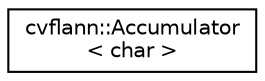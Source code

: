 digraph "Graphical Class Hierarchy"
{
 // LATEX_PDF_SIZE
  edge [fontname="Helvetica",fontsize="10",labelfontname="Helvetica",labelfontsize="10"];
  node [fontname="Helvetica",fontsize="10",shape=record];
  rankdir="LR";
  Node0 [label="cvflann::Accumulator\l\< char \>",height=0.2,width=0.4,color="black", fillcolor="white", style="filled",URL="$structcvflann_1_1_accumulator_3_01char_01_4.html",tooltip=" "];
}
